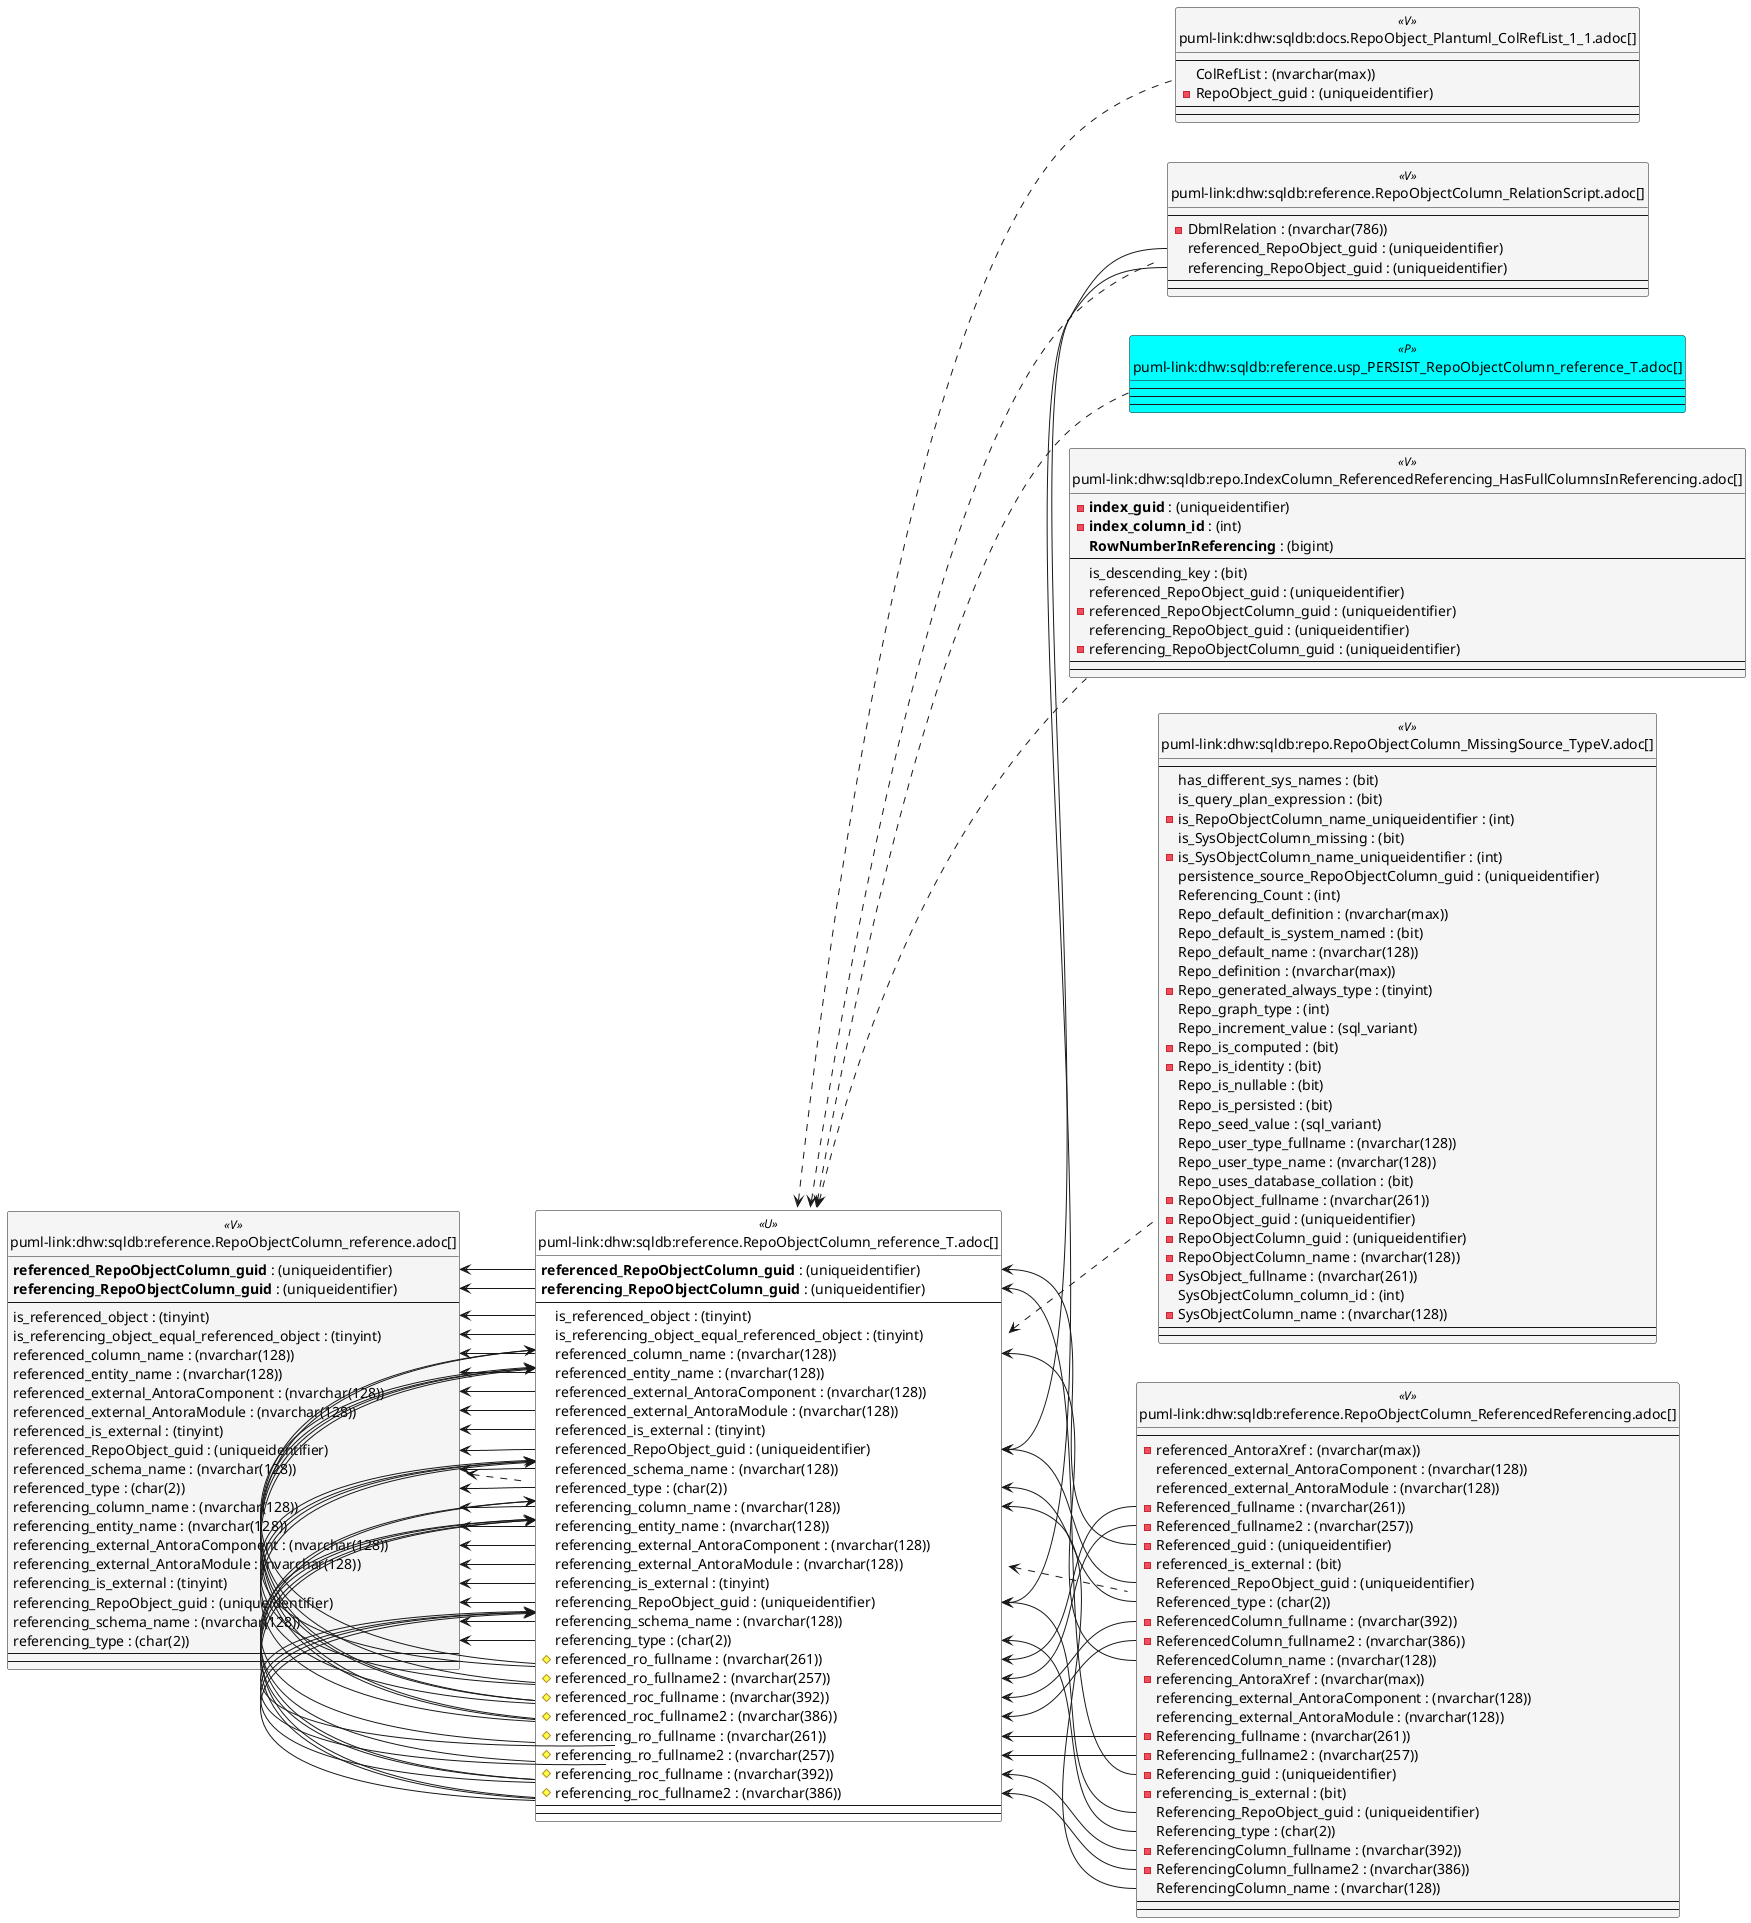 @startuml
left to right direction
'top to bottom direction
hide circle
'avoide "." issues:
set namespaceSeparator none


skinparam class {
  BackgroundColor White
  BackgroundColor<<FN>> Yellow
  BackgroundColor<<FS>> Yellow
  BackgroundColor<<FT>> LightGray
  BackgroundColor<<IF>> Yellow
  BackgroundColor<<IS>> Yellow
  BackgroundColor<<P>> Aqua
  BackgroundColor<<PC>> Aqua
  BackgroundColor<<SN>> Yellow
  BackgroundColor<<SO>> SlateBlue
  BackgroundColor<<TF>> LightGray
  BackgroundColor<<TR>> Tomato
  BackgroundColor<<U>> White
  BackgroundColor<<V>> WhiteSmoke
  BackgroundColor<<X>> Aqua
  BackgroundColor<<external>> AliceBlue
}


entity "puml-link:dhw:sqldb:docs.RepoObject_Plantuml_ColRefList_1_1.adoc[]" as docs.RepoObject_Plantuml_ColRefList_1_1 << V >> {
  --
  ColRefList : (nvarchar(max))
  - RepoObject_guid : (uniqueidentifier)
  --
  --
}

entity "puml-link:dhw:sqldb:reference.RepoObjectColumn_reference.adoc[]" as reference.RepoObjectColumn_reference << V >> {
  **referenced_RepoObjectColumn_guid** : (uniqueidentifier)
  **referencing_RepoObjectColumn_guid** : (uniqueidentifier)
  --
  is_referenced_object : (tinyint)
  is_referencing_object_equal_referenced_object : (tinyint)
  referenced_column_name : (nvarchar(128))
  referenced_entity_name : (nvarchar(128))
  referenced_external_AntoraComponent : (nvarchar(128))
  referenced_external_AntoraModule : (nvarchar(128))
  referenced_is_external : (tinyint)
  referenced_RepoObject_guid : (uniqueidentifier)
  referenced_schema_name : (nvarchar(128))
  referenced_type : (char(2))
  referencing_column_name : (nvarchar(128))
  referencing_entity_name : (nvarchar(128))
  referencing_external_AntoraComponent : (nvarchar(128))
  referencing_external_AntoraModule : (nvarchar(128))
  referencing_is_external : (tinyint)
  referencing_RepoObject_guid : (uniqueidentifier)
  referencing_schema_name : (nvarchar(128))
  referencing_type : (char(2))
  --
  --
}

entity "puml-link:dhw:sqldb:reference.RepoObjectColumn_reference_T.adoc[]" as reference.RepoObjectColumn_reference_T << U >> {
  **referenced_RepoObjectColumn_guid** : (uniqueidentifier)
  **referencing_RepoObjectColumn_guid** : (uniqueidentifier)
  --
  is_referenced_object : (tinyint)
  is_referencing_object_equal_referenced_object : (tinyint)
  referenced_column_name : (nvarchar(128))
  referenced_entity_name : (nvarchar(128))
  referenced_external_AntoraComponent : (nvarchar(128))
  referenced_external_AntoraModule : (nvarchar(128))
  referenced_is_external : (tinyint)
  referenced_RepoObject_guid : (uniqueidentifier)
  referenced_schema_name : (nvarchar(128))
  referenced_type : (char(2))
  referencing_column_name : (nvarchar(128))
  referencing_entity_name : (nvarchar(128))
  referencing_external_AntoraComponent : (nvarchar(128))
  referencing_external_AntoraModule : (nvarchar(128))
  referencing_is_external : (tinyint)
  referencing_RepoObject_guid : (uniqueidentifier)
  referencing_schema_name : (nvarchar(128))
  referencing_type : (char(2))
  # referenced_ro_fullname : (nvarchar(261))
  # referenced_ro_fullname2 : (nvarchar(257))
  # referenced_roc_fullname : (nvarchar(392))
  # referenced_roc_fullname2 : (nvarchar(386))
  # referencing_ro_fullname : (nvarchar(261))
  # referencing_ro_fullname2 : (nvarchar(257))
  # referencing_roc_fullname : (nvarchar(392))
  # referencing_roc_fullname2 : (nvarchar(386))
  --
  --
}

entity "puml-link:dhw:sqldb:reference.RepoObjectColumn_ReferencedReferencing.adoc[]" as reference.RepoObjectColumn_ReferencedReferencing << V >> {
  --
  - referenced_AntoraXref : (nvarchar(max))
  referenced_external_AntoraComponent : (nvarchar(128))
  referenced_external_AntoraModule : (nvarchar(128))
  - Referenced_fullname : (nvarchar(261))
  - Referenced_fullname2 : (nvarchar(257))
  - Referenced_guid : (uniqueidentifier)
  - referenced_is_external : (bit)
  Referenced_RepoObject_guid : (uniqueidentifier)
  Referenced_type : (char(2))
  - ReferencedColumn_fullname : (nvarchar(392))
  - ReferencedColumn_fullname2 : (nvarchar(386))
  ReferencedColumn_name : (nvarchar(128))
  - referencing_AntoraXref : (nvarchar(max))
  referencing_external_AntoraComponent : (nvarchar(128))
  referencing_external_AntoraModule : (nvarchar(128))
  - Referencing_fullname : (nvarchar(261))
  - Referencing_fullname2 : (nvarchar(257))
  - Referencing_guid : (uniqueidentifier)
  - referencing_is_external : (bit)
  Referencing_RepoObject_guid : (uniqueidentifier)
  Referencing_type : (char(2))
  - ReferencingColumn_fullname : (nvarchar(392))
  - ReferencingColumn_fullname2 : (nvarchar(386))
  ReferencingColumn_name : (nvarchar(128))
  --
  --
}

entity "puml-link:dhw:sqldb:reference.RepoObjectColumn_RelationScript.adoc[]" as reference.RepoObjectColumn_RelationScript << V >> {
  --
  - DbmlRelation : (nvarchar(786))
  referenced_RepoObject_guid : (uniqueidentifier)
  referencing_RepoObject_guid : (uniqueidentifier)
  --
  --
}

entity "puml-link:dhw:sqldb:reference.usp_PERSIST_RepoObjectColumn_reference_T.adoc[]" as reference.usp_PERSIST_RepoObjectColumn_reference_T << P >> {
  --
  --
  --
}

entity "puml-link:dhw:sqldb:repo.IndexColumn_ReferencedReferencing_HasFullColumnsInReferencing.adoc[]" as repo.IndexColumn_ReferencedReferencing_HasFullColumnsInReferencing << V >> {
  - **index_guid** : (uniqueidentifier)
  - **index_column_id** : (int)
  **RowNumberInReferencing** : (bigint)
  --
  is_descending_key : (bit)
  referenced_RepoObject_guid : (uniqueidentifier)
  - referenced_RepoObjectColumn_guid : (uniqueidentifier)
  referencing_RepoObject_guid : (uniqueidentifier)
  - referencing_RepoObjectColumn_guid : (uniqueidentifier)
  --
  --
}

entity "puml-link:dhw:sqldb:repo.RepoObjectColumn_MissingSource_TypeV.adoc[]" as repo.RepoObjectColumn_MissingSource_TypeV << V >> {
  --
  has_different_sys_names : (bit)
  is_query_plan_expression : (bit)
  - is_RepoObjectColumn_name_uniqueidentifier : (int)
  is_SysObjectColumn_missing : (bit)
  - is_SysObjectColumn_name_uniqueidentifier : (int)
  persistence_source_RepoObjectColumn_guid : (uniqueidentifier)
  Referencing_Count : (int)
  Repo_default_definition : (nvarchar(max))
  Repo_default_is_system_named : (bit)
  Repo_default_name : (nvarchar(128))
  Repo_definition : (nvarchar(max))
  - Repo_generated_always_type : (tinyint)
  Repo_graph_type : (int)
  Repo_increment_value : (sql_variant)
  - Repo_is_computed : (bit)
  - Repo_is_identity : (bit)
  Repo_is_nullable : (bit)
  Repo_is_persisted : (bit)
  Repo_seed_value : (sql_variant)
  Repo_user_type_fullname : (nvarchar(128))
  Repo_user_type_name : (nvarchar(128))
  Repo_uses_database_collation : (bit)
  - RepoObject_fullname : (nvarchar(261))
  - RepoObject_guid : (uniqueidentifier)
  - RepoObjectColumn_guid : (uniqueidentifier)
  - RepoObjectColumn_name : (nvarchar(128))
  - SysObject_fullname : (nvarchar(261))
  SysObjectColumn_column_id : (int)
  - SysObjectColumn_name : (nvarchar(128))
  --
  --
}

reference.RepoObjectColumn_reference <.. reference.RepoObjectColumn_reference_T
reference.RepoObjectColumn_reference_T <.. repo.RepoObjectColumn_MissingSource_TypeV
reference.RepoObjectColumn_reference_T <.. repo.IndexColumn_ReferencedReferencing_HasFullColumnsInReferencing
reference.RepoObjectColumn_reference_T <.. reference.RepoObjectColumn_ReferencedReferencing
reference.RepoObjectColumn_reference_T <.. reference.usp_PERSIST_RepoObjectColumn_reference_T
reference.RepoObjectColumn_reference_T <.. reference.RepoObjectColumn_RelationScript
reference.RepoObjectColumn_reference_T <.. docs.RepoObject_Plantuml_ColRefList_1_1
"reference.RepoObjectColumn_reference::is_referenced_object" <-- "reference.RepoObjectColumn_reference_T::is_referenced_object"
"reference.RepoObjectColumn_reference::is_referencing_object_equal_referenced_object" <-- "reference.RepoObjectColumn_reference_T::is_referencing_object_equal_referenced_object"
"reference.RepoObjectColumn_reference::referenced_column_name" <-- "reference.RepoObjectColumn_reference_T::referenced_column_name"
"reference.RepoObjectColumn_reference::referenced_entity_name" <-- "reference.RepoObjectColumn_reference_T::referenced_entity_name"
"reference.RepoObjectColumn_reference::referenced_external_AntoraComponent" <-- "reference.RepoObjectColumn_reference_T::referenced_external_AntoraComponent"
"reference.RepoObjectColumn_reference::referenced_external_AntoraModule" <-- "reference.RepoObjectColumn_reference_T::referenced_external_AntoraModule"
"reference.RepoObjectColumn_reference::referenced_is_external" <-- "reference.RepoObjectColumn_reference_T::referenced_is_external"
"reference.RepoObjectColumn_reference::referenced_RepoObject_guid" <-- "reference.RepoObjectColumn_reference_T::referenced_RepoObject_guid"
"reference.RepoObjectColumn_reference::referenced_RepoObjectColumn_guid" <-- "reference.RepoObjectColumn_reference_T::referenced_RepoObjectColumn_guid"
"reference.RepoObjectColumn_reference::referenced_schema_name" <-- "reference.RepoObjectColumn_reference_T::referenced_schema_name"
"reference.RepoObjectColumn_reference::referenced_type" <-- "reference.RepoObjectColumn_reference_T::referenced_type"
"reference.RepoObjectColumn_reference::referencing_column_name" <-- "reference.RepoObjectColumn_reference_T::referencing_column_name"
"reference.RepoObjectColumn_reference::referencing_entity_name" <-- "reference.RepoObjectColumn_reference_T::referencing_entity_name"
"reference.RepoObjectColumn_reference::referencing_external_AntoraComponent" <-- "reference.RepoObjectColumn_reference_T::referencing_external_AntoraComponent"
"reference.RepoObjectColumn_reference::referencing_external_AntoraModule" <-- "reference.RepoObjectColumn_reference_T::referencing_external_AntoraModule"
"reference.RepoObjectColumn_reference::referencing_is_external" <-- "reference.RepoObjectColumn_reference_T::referencing_is_external"
"reference.RepoObjectColumn_reference::referencing_RepoObject_guid" <-- "reference.RepoObjectColumn_reference_T::referencing_RepoObject_guid"
"reference.RepoObjectColumn_reference::referencing_RepoObjectColumn_guid" <-- "reference.RepoObjectColumn_reference_T::referencing_RepoObjectColumn_guid"
"reference.RepoObjectColumn_reference::referencing_schema_name" <-- "reference.RepoObjectColumn_reference_T::referencing_schema_name"
"reference.RepoObjectColumn_reference::referencing_type" <-- "reference.RepoObjectColumn_reference_T::referencing_type"
"reference.RepoObjectColumn_reference_T::referenced_column_name" <-- "reference.RepoObjectColumn_ReferencedReferencing::ReferencedColumn_name"
"reference.RepoObjectColumn_reference_T::referenced_column_name" <-- "reference.RepoObjectColumn_reference_T::referenced_roc_fullname"
"reference.RepoObjectColumn_reference_T::referenced_column_name" <-- "reference.RepoObjectColumn_reference_T::referenced_roc_fullname2"
"reference.RepoObjectColumn_reference_T::referenced_entity_name" <-- "reference.RepoObjectColumn_reference_T::referenced_ro_fullname"
"reference.RepoObjectColumn_reference_T::referenced_entity_name" <-- "reference.RepoObjectColumn_reference_T::referenced_ro_fullname2"
"reference.RepoObjectColumn_reference_T::referenced_entity_name" <-- "reference.RepoObjectColumn_reference_T::referenced_roc_fullname"
"reference.RepoObjectColumn_reference_T::referenced_entity_name" <-- "reference.RepoObjectColumn_reference_T::referenced_roc_fullname2"
"reference.RepoObjectColumn_reference_T::referenced_RepoObject_guid" <-- "reference.RepoObjectColumn_ReferencedReferencing::Referenced_RepoObject_guid"
"reference.RepoObjectColumn_reference_T::referenced_RepoObject_guid" <-- "reference.RepoObjectColumn_RelationScript::referenced_RepoObject_guid"
"reference.RepoObjectColumn_reference_T::referenced_RepoObjectColumn_guid" <-- "reference.RepoObjectColumn_ReferencedReferencing::Referenced_guid"
"reference.RepoObjectColumn_reference_T::referenced_ro_fullname" <-- "reference.RepoObjectColumn_ReferencedReferencing::Referenced_fullname"
"reference.RepoObjectColumn_reference_T::referenced_ro_fullname2" <-- "reference.RepoObjectColumn_ReferencedReferencing::Referenced_fullname2"
"reference.RepoObjectColumn_reference_T::referenced_roc_fullname" <-- "reference.RepoObjectColumn_ReferencedReferencing::ReferencedColumn_fullname"
"reference.RepoObjectColumn_reference_T::referenced_roc_fullname2" <-- "reference.RepoObjectColumn_ReferencedReferencing::ReferencedColumn_fullname2"
"reference.RepoObjectColumn_reference_T::referenced_schema_name" <-- "reference.RepoObjectColumn_reference_T::referenced_ro_fullname"
"reference.RepoObjectColumn_reference_T::referenced_schema_name" <-- "reference.RepoObjectColumn_reference_T::referenced_ro_fullname2"
"reference.RepoObjectColumn_reference_T::referenced_schema_name" <-- "reference.RepoObjectColumn_reference_T::referenced_roc_fullname"
"reference.RepoObjectColumn_reference_T::referenced_schema_name" <-- "reference.RepoObjectColumn_reference_T::referenced_roc_fullname2"
"reference.RepoObjectColumn_reference_T::referenced_type" <-- "reference.RepoObjectColumn_ReferencedReferencing::Referenced_type"
"reference.RepoObjectColumn_reference_T::referencing_column_name" <-- "reference.RepoObjectColumn_ReferencedReferencing::ReferencingColumn_name"
"reference.RepoObjectColumn_reference_T::referencing_column_name" <-- "reference.RepoObjectColumn_reference_T::referencing_roc_fullname"
"reference.RepoObjectColumn_reference_T::referencing_column_name" <-- "reference.RepoObjectColumn_reference_T::referencing_roc_fullname2"
"reference.RepoObjectColumn_reference_T::referencing_entity_name" <-- "reference.RepoObjectColumn_reference_T::referencing_ro_fullname"
"reference.RepoObjectColumn_reference_T::referencing_entity_name" <-- "reference.RepoObjectColumn_reference_T::referencing_ro_fullname2"
"reference.RepoObjectColumn_reference_T::referencing_entity_name" <-- "reference.RepoObjectColumn_reference_T::referencing_roc_fullname"
"reference.RepoObjectColumn_reference_T::referencing_entity_name" <-- "reference.RepoObjectColumn_reference_T::referencing_roc_fullname2"
"reference.RepoObjectColumn_reference_T::referencing_RepoObject_guid" <-- "reference.RepoObjectColumn_ReferencedReferencing::Referencing_RepoObject_guid"
"reference.RepoObjectColumn_reference_T::referencing_RepoObject_guid" <-- "reference.RepoObjectColumn_RelationScript::referencing_RepoObject_guid"
"reference.RepoObjectColumn_reference_T::referencing_RepoObjectColumn_guid" <-- "reference.RepoObjectColumn_ReferencedReferencing::Referencing_guid"
"reference.RepoObjectColumn_reference_T::referencing_ro_fullname" <-- "reference.RepoObjectColumn_ReferencedReferencing::Referencing_fullname"
"reference.RepoObjectColumn_reference_T::referencing_ro_fullname2" <-- "reference.RepoObjectColumn_ReferencedReferencing::Referencing_fullname2"
"reference.RepoObjectColumn_reference_T::referencing_roc_fullname" <-- "reference.RepoObjectColumn_ReferencedReferencing::ReferencingColumn_fullname"
"reference.RepoObjectColumn_reference_T::referencing_roc_fullname2" <-- "reference.RepoObjectColumn_ReferencedReferencing::ReferencingColumn_fullname2"
"reference.RepoObjectColumn_reference_T::referencing_schema_name" <-- "reference.RepoObjectColumn_reference_T::referencing_ro_fullname"
"reference.RepoObjectColumn_reference_T::referencing_schema_name" <-- "reference.RepoObjectColumn_reference_T::referencing_ro_fullname2"
"reference.RepoObjectColumn_reference_T::referencing_schema_name" <-- "reference.RepoObjectColumn_reference_T::referencing_roc_fullname"
"reference.RepoObjectColumn_reference_T::referencing_schema_name" <-- "reference.RepoObjectColumn_reference_T::referencing_roc_fullname2"
"reference.RepoObjectColumn_reference_T::referencing_type" <-- "reference.RepoObjectColumn_ReferencedReferencing::Referencing_type"
@enduml

